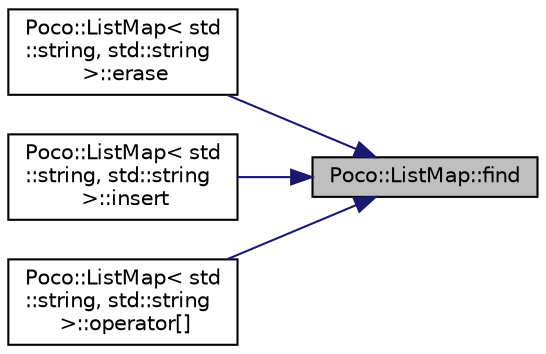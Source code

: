 digraph "Poco::ListMap::find"
{
 // LATEX_PDF_SIZE
  edge [fontname="Helvetica",fontsize="10",labelfontname="Helvetica",labelfontsize="10"];
  node [fontname="Helvetica",fontsize="10",shape=record];
  rankdir="RL";
  Node1 [label="Poco::ListMap::find",height=0.2,width=0.4,color="black", fillcolor="grey75", style="filled", fontcolor="black",tooltip=" "];
  Node1 -> Node2 [dir="back",color="midnightblue",fontsize="10",style="solid"];
  Node2 [label="Poco::ListMap\< std\l::string, std::string\l \>::erase",height=0.2,width=0.4,color="black", fillcolor="white", style="filled",URL="$classPoco_1_1ListMap.html#a55541f899f43f1904554d780dac9ceaa",tooltip=" "];
  Node1 -> Node3 [dir="back",color="midnightblue",fontsize="10",style="solid"];
  Node3 [label="Poco::ListMap\< std\l::string, std::string\l \>::insert",height=0.2,width=0.4,color="black", fillcolor="white", style="filled",URL="$classPoco_1_1ListMap.html#a7a38f592414e99cecce8a6854ff9a761",tooltip=" "];
  Node1 -> Node4 [dir="back",color="midnightblue",fontsize="10",style="solid"];
  Node4 [label="Poco::ListMap\< std\l::string, std::string\l \>::operator[]",height=0.2,width=0.4,color="black", fillcolor="white", style="filled",URL="$classPoco_1_1ListMap.html#a5bd41a93cb502c94037511f79ce4a178",tooltip=" "];
}
